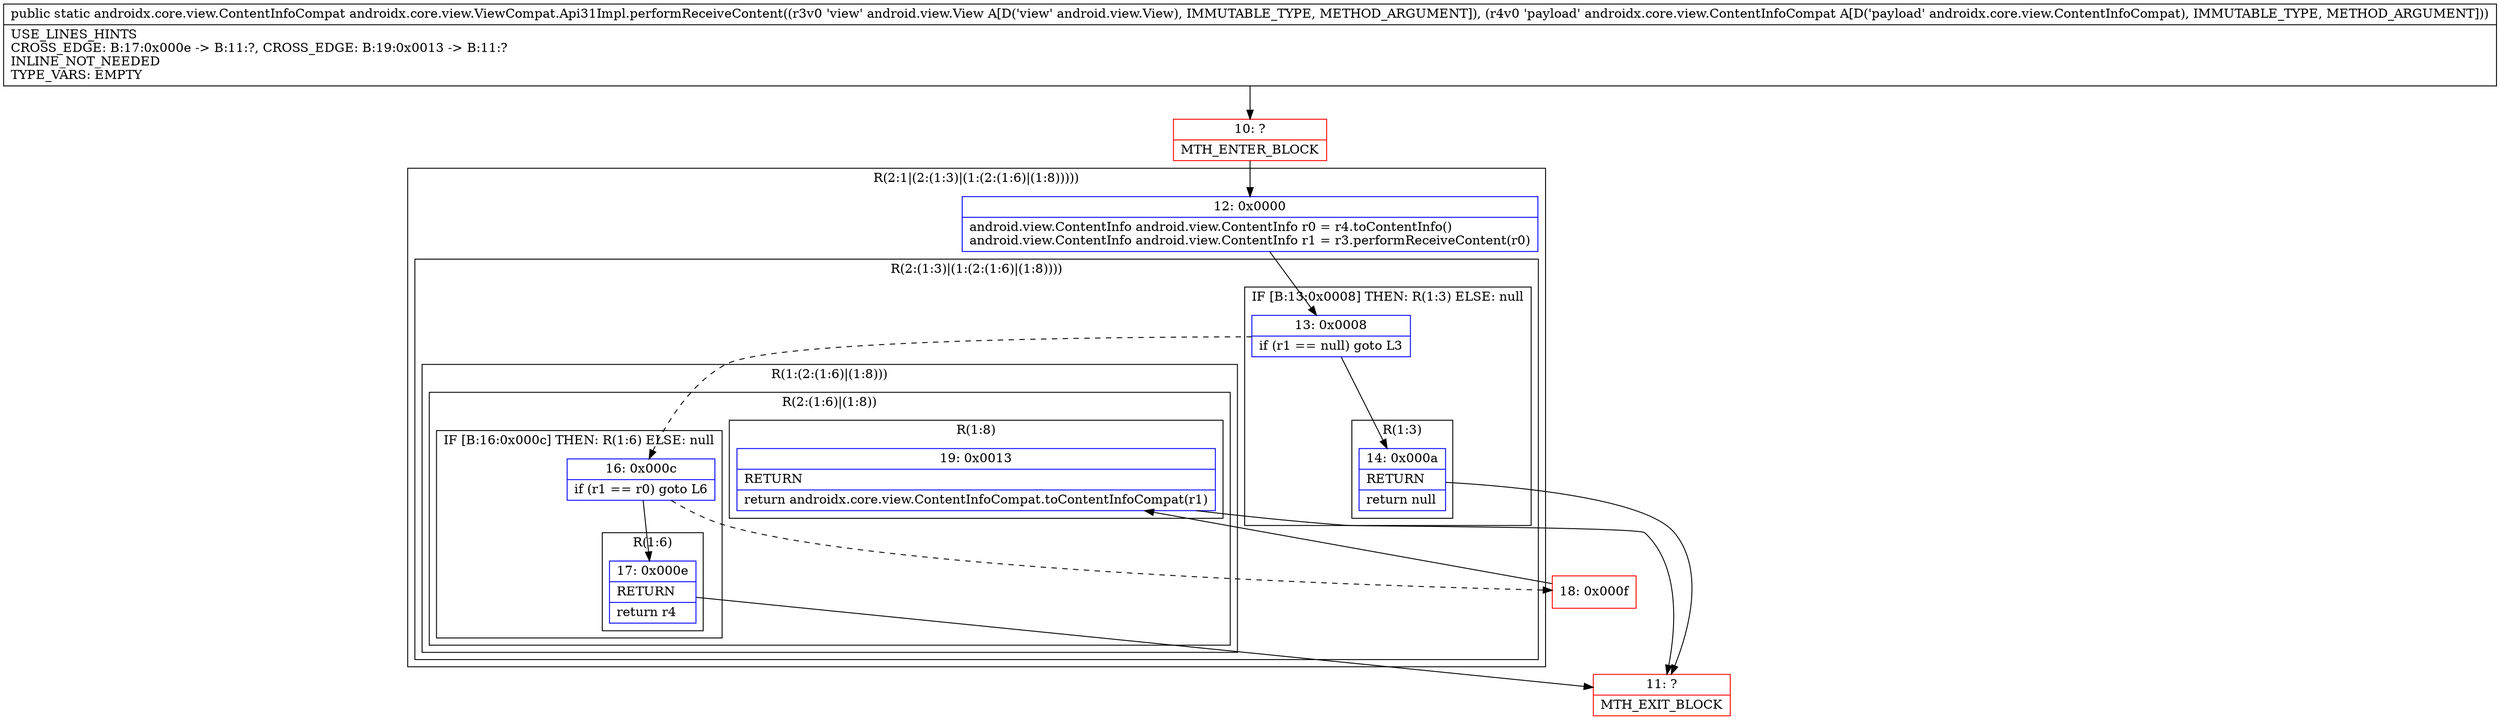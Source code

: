 digraph "CFG forandroidx.core.view.ViewCompat.Api31Impl.performReceiveContent(Landroid\/view\/View;Landroidx\/core\/view\/ContentInfoCompat;)Landroidx\/core\/view\/ContentInfoCompat;" {
subgraph cluster_Region_1112407661 {
label = "R(2:1|(2:(1:3)|(1:(2:(1:6)|(1:8)))))";
node [shape=record,color=blue];
Node_12 [shape=record,label="{12\:\ 0x0000|android.view.ContentInfo android.view.ContentInfo r0 = r4.toContentInfo()\landroid.view.ContentInfo android.view.ContentInfo r1 = r3.performReceiveContent(r0)\l}"];
subgraph cluster_Region_258688515 {
label = "R(2:(1:3)|(1:(2:(1:6)|(1:8))))";
node [shape=record,color=blue];
subgraph cluster_IfRegion_2084173532 {
label = "IF [B:13:0x0008] THEN: R(1:3) ELSE: null";
node [shape=record,color=blue];
Node_13 [shape=record,label="{13\:\ 0x0008|if (r1 == null) goto L3\l}"];
subgraph cluster_Region_520295791 {
label = "R(1:3)";
node [shape=record,color=blue];
Node_14 [shape=record,label="{14\:\ 0x000a|RETURN\l|return null\l}"];
}
}
subgraph cluster_Region_1434295365 {
label = "R(1:(2:(1:6)|(1:8)))";
node [shape=record,color=blue];
subgraph cluster_Region_943111043 {
label = "R(2:(1:6)|(1:8))";
node [shape=record,color=blue];
subgraph cluster_IfRegion_1478331928 {
label = "IF [B:16:0x000c] THEN: R(1:6) ELSE: null";
node [shape=record,color=blue];
Node_16 [shape=record,label="{16\:\ 0x000c|if (r1 == r0) goto L6\l}"];
subgraph cluster_Region_1840822744 {
label = "R(1:6)";
node [shape=record,color=blue];
Node_17 [shape=record,label="{17\:\ 0x000e|RETURN\l|return r4\l}"];
}
}
subgraph cluster_Region_2041383796 {
label = "R(1:8)";
node [shape=record,color=blue];
Node_19 [shape=record,label="{19\:\ 0x0013|RETURN\l|return androidx.core.view.ContentInfoCompat.toContentInfoCompat(r1)\l}"];
}
}
}
}
}
Node_10 [shape=record,color=red,label="{10\:\ ?|MTH_ENTER_BLOCK\l}"];
Node_11 [shape=record,color=red,label="{11\:\ ?|MTH_EXIT_BLOCK\l}"];
Node_18 [shape=record,color=red,label="{18\:\ 0x000f}"];
MethodNode[shape=record,label="{public static androidx.core.view.ContentInfoCompat androidx.core.view.ViewCompat.Api31Impl.performReceiveContent((r3v0 'view' android.view.View A[D('view' android.view.View), IMMUTABLE_TYPE, METHOD_ARGUMENT]), (r4v0 'payload' androidx.core.view.ContentInfoCompat A[D('payload' androidx.core.view.ContentInfoCompat), IMMUTABLE_TYPE, METHOD_ARGUMENT]))  | USE_LINES_HINTS\lCROSS_EDGE: B:17:0x000e \-\> B:11:?, CROSS_EDGE: B:19:0x0013 \-\> B:11:?\lINLINE_NOT_NEEDED\lTYPE_VARS: EMPTY\l}"];
MethodNode -> Node_10;Node_12 -> Node_13;
Node_13 -> Node_14;
Node_13 -> Node_16[style=dashed];
Node_14 -> Node_11;
Node_16 -> Node_17;
Node_16 -> Node_18[style=dashed];
Node_17 -> Node_11;
Node_19 -> Node_11;
Node_10 -> Node_12;
Node_18 -> Node_19;
}

